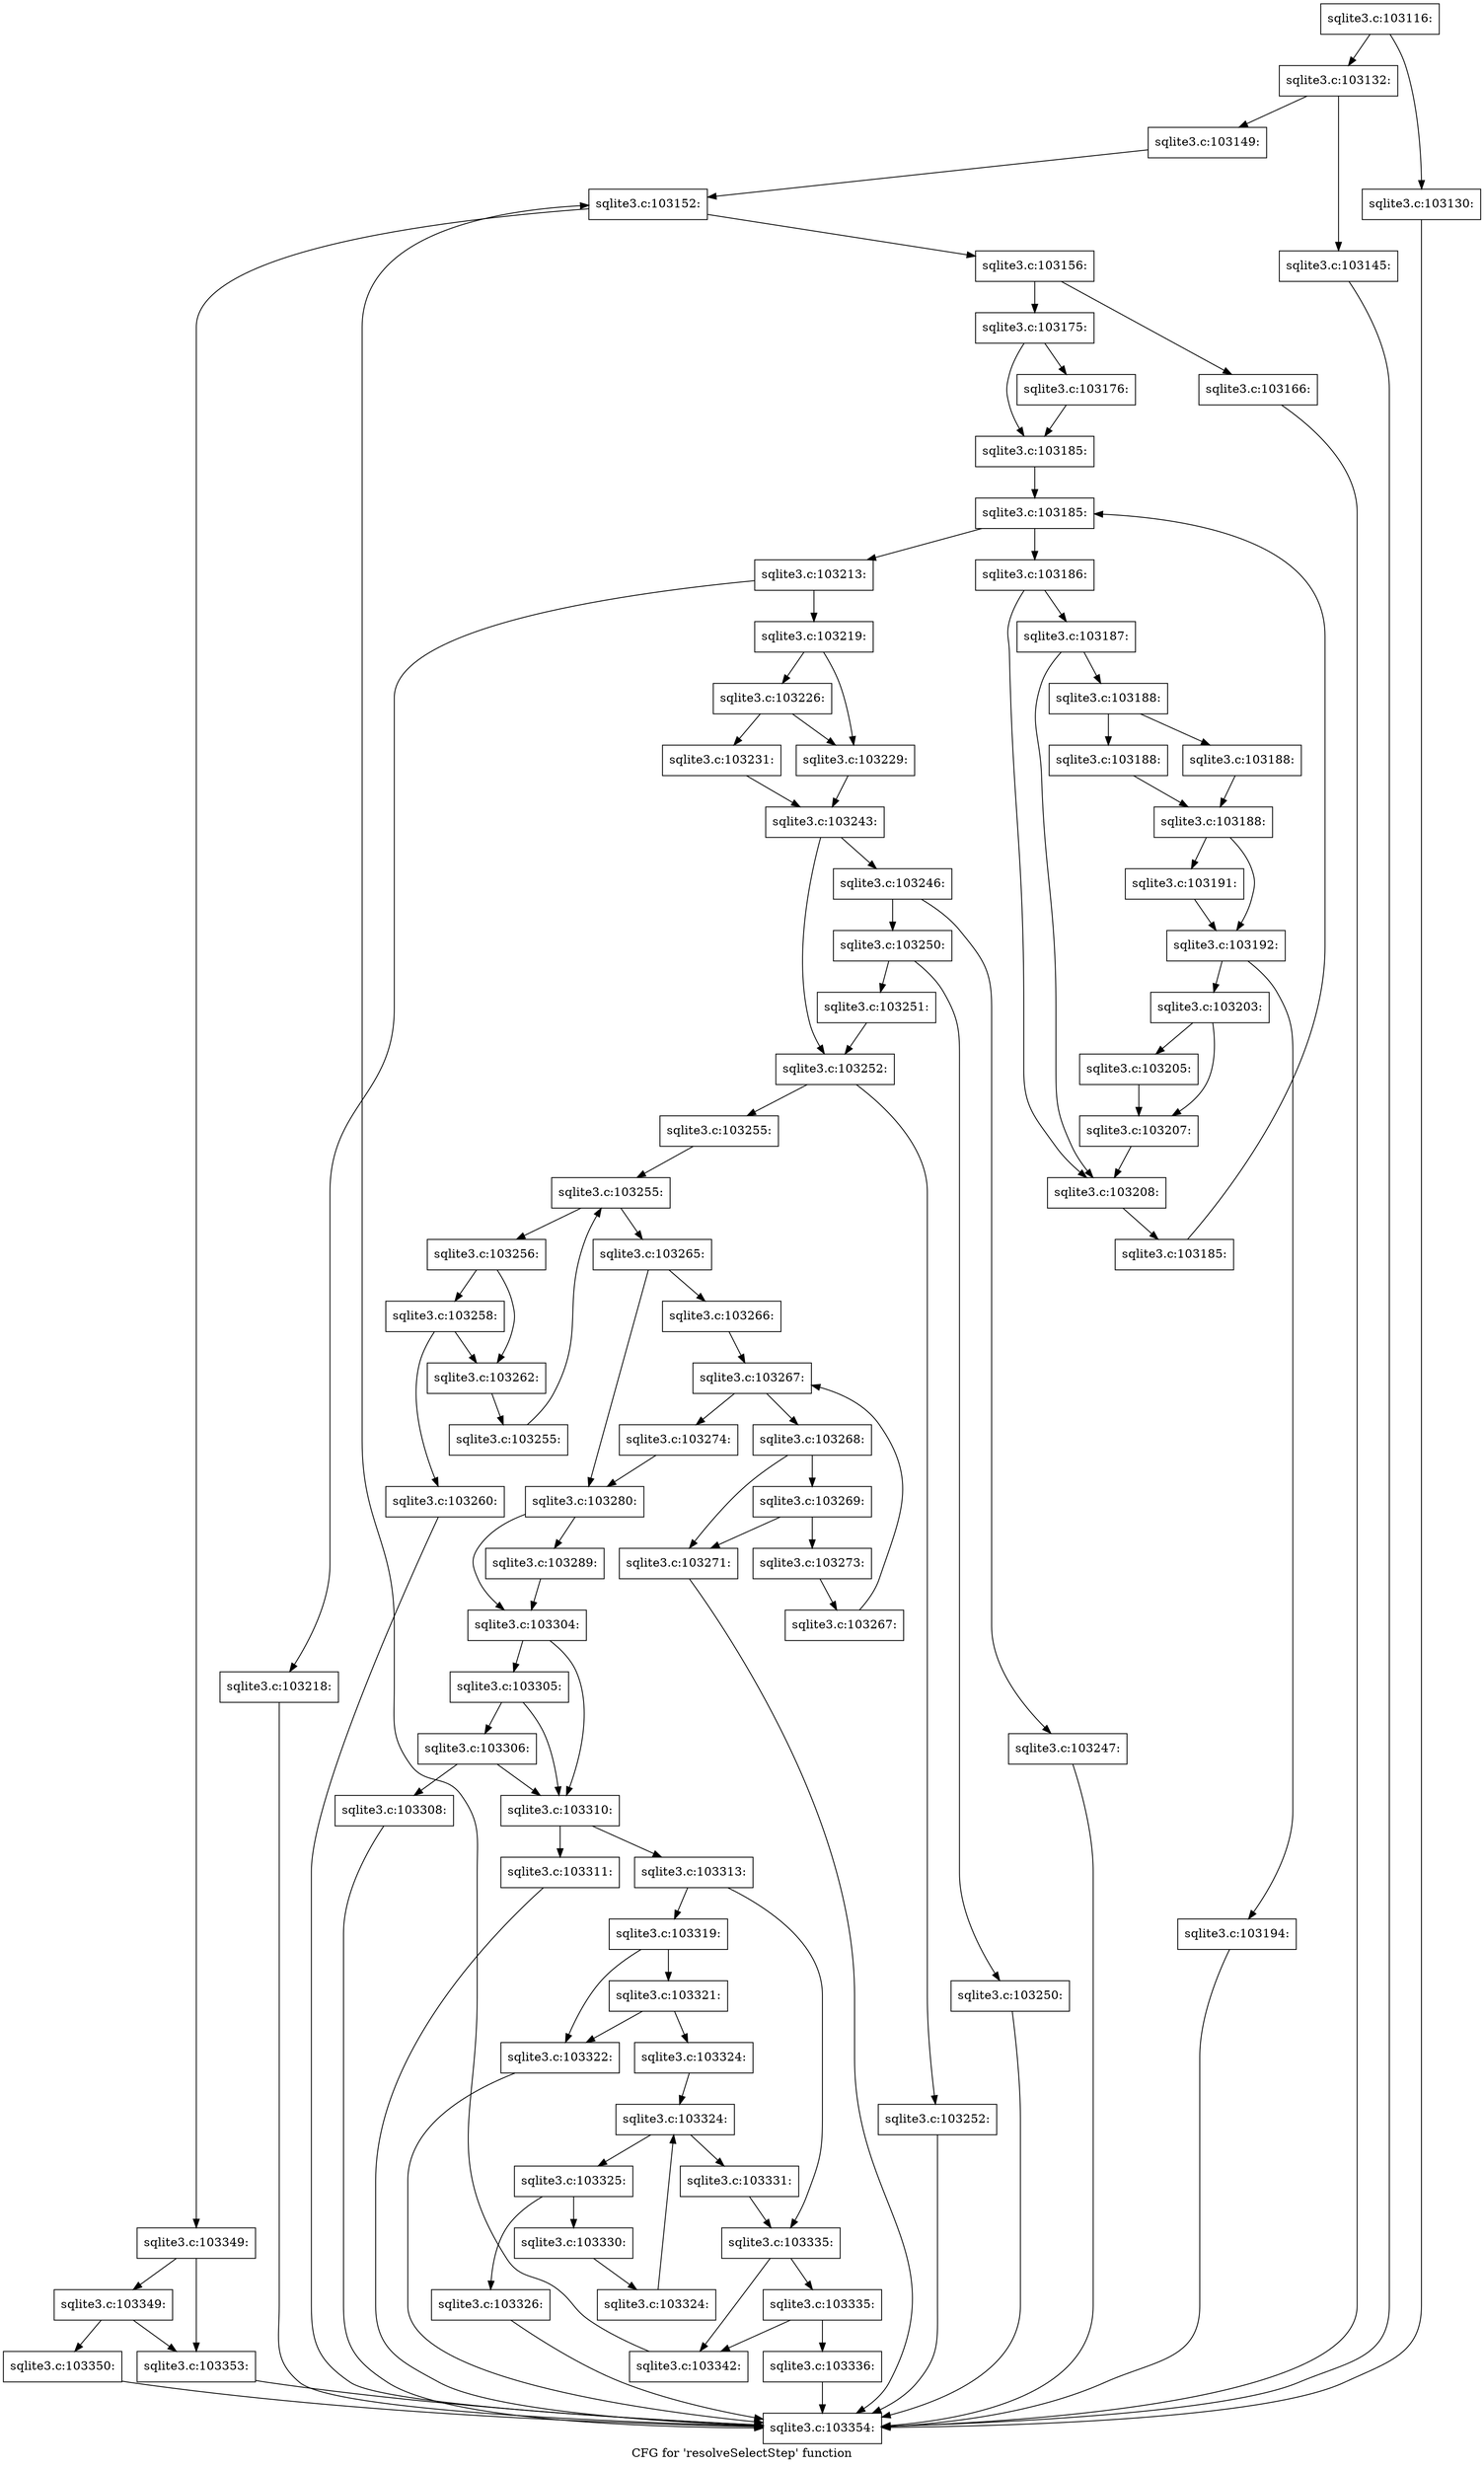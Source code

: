 digraph "CFG for 'resolveSelectStep' function" {
	label="CFG for 'resolveSelectStep' function";

	Node0x55c0f5f12960 [shape=record,label="{sqlite3.c:103116:}"];
	Node0x55c0f5f12960 -> Node0x55c0f8efaad0;
	Node0x55c0f5f12960 -> Node0x55c0f8efab20;
	Node0x55c0f8efaad0 [shape=record,label="{sqlite3.c:103130:}"];
	Node0x55c0f8efaad0 -> Node0x55c0f8ef6ee0;
	Node0x55c0f8efab20 [shape=record,label="{sqlite3.c:103132:}"];
	Node0x55c0f8efab20 -> Node0x55c0f8efbc10;
	Node0x55c0f8efab20 -> Node0x55c0f8efbc60;
	Node0x55c0f8efbc10 [shape=record,label="{sqlite3.c:103145:}"];
	Node0x55c0f8efbc10 -> Node0x55c0f8ef6ee0;
	Node0x55c0f8efbc60 [shape=record,label="{sqlite3.c:103149:}"];
	Node0x55c0f8efbc60 -> Node0x55c0f644a1b0;
	Node0x55c0f644a1b0 [shape=record,label="{sqlite3.c:103152:}"];
	Node0x55c0f644a1b0 -> Node0x55c0f8efd5d0;
	Node0x55c0f644a1b0 -> Node0x55c0f8efc950;
	Node0x55c0f8efd5d0 [shape=record,label="{sqlite3.c:103156:}"];
	Node0x55c0f8efd5d0 -> Node0x55c0f8efe320;
	Node0x55c0f8efd5d0 -> Node0x55c0f8efe370;
	Node0x55c0f8efe320 [shape=record,label="{sqlite3.c:103166:}"];
	Node0x55c0f8efe320 -> Node0x55c0f8ef6ee0;
	Node0x55c0f8efe370 [shape=record,label="{sqlite3.c:103175:}"];
	Node0x55c0f8efe370 -> Node0x55c0f8efeb80;
	Node0x55c0f8efe370 -> Node0x55c0f8efebd0;
	Node0x55c0f8efeb80 [shape=record,label="{sqlite3.c:103176:}"];
	Node0x55c0f8efeb80 -> Node0x55c0f8efebd0;
	Node0x55c0f8efebd0 [shape=record,label="{sqlite3.c:103185:}"];
	Node0x55c0f8efebd0 -> Node0x55c0f8f00390;
	Node0x55c0f8f00390 [shape=record,label="{sqlite3.c:103185:}"];
	Node0x55c0f8f00390 -> Node0x55c0f8f005b0;
	Node0x55c0f8f00390 -> Node0x55c0f8f001e0;
	Node0x55c0f8f005b0 [shape=record,label="{sqlite3.c:103186:}"];
	Node0x55c0f8f005b0 -> Node0x55c0f8f01590;
	Node0x55c0f8f005b0 -> Node0x55c0f8f01540;
	Node0x55c0f8f01590 [shape=record,label="{sqlite3.c:103187:}"];
	Node0x55c0f8f01590 -> Node0x55c0f8f014f0;
	Node0x55c0f8f01590 -> Node0x55c0f8f01540;
	Node0x55c0f8f014f0 [shape=record,label="{sqlite3.c:103188:}"];
	Node0x55c0f8f014f0 -> Node0x55c0f8f02300;
	Node0x55c0f8f014f0 -> Node0x55c0f8f02350;
	Node0x55c0f8f02300 [shape=record,label="{sqlite3.c:103188:}"];
	Node0x55c0f8f02300 -> Node0x55c0f8f023a0;
	Node0x55c0f8f02350 [shape=record,label="{sqlite3.c:103188:}"];
	Node0x55c0f8f02350 -> Node0x55c0f8f023a0;
	Node0x55c0f8f023a0 [shape=record,label="{sqlite3.c:103188:}"];
	Node0x55c0f8f023a0 -> Node0x55c0f8f03010;
	Node0x55c0f8f023a0 -> Node0x55c0f8f03060;
	Node0x55c0f8f03010 [shape=record,label="{sqlite3.c:103191:}"];
	Node0x55c0f8f03010 -> Node0x55c0f8f03060;
	Node0x55c0f8f03060 [shape=record,label="{sqlite3.c:103192:}"];
	Node0x55c0f8f03060 -> Node0x55c0f5f06aa0;
	Node0x55c0f8f03060 -> Node0x55c0f8f03fb0;
	Node0x55c0f5f06aa0 [shape=record,label="{sqlite3.c:103194:}"];
	Node0x55c0f5f06aa0 -> Node0x55c0f8ef6ee0;
	Node0x55c0f8f03fb0 [shape=record,label="{sqlite3.c:103203:}"];
	Node0x55c0f8f03fb0 -> Node0x55c0f8f04970;
	Node0x55c0f8f03fb0 -> Node0x55c0f8f049c0;
	Node0x55c0f8f04970 [shape=record,label="{sqlite3.c:103205:}"];
	Node0x55c0f8f04970 -> Node0x55c0f8f049c0;
	Node0x55c0f8f049c0 [shape=record,label="{sqlite3.c:103207:}"];
	Node0x55c0f8f049c0 -> Node0x55c0f8f01540;
	Node0x55c0f8f01540 [shape=record,label="{sqlite3.c:103208:}"];
	Node0x55c0f8f01540 -> Node0x55c0f8f00520;
	Node0x55c0f8f00520 [shape=record,label="{sqlite3.c:103185:}"];
	Node0x55c0f8f00520 -> Node0x55c0f8f00390;
	Node0x55c0f8f001e0 [shape=record,label="{sqlite3.c:103213:}"];
	Node0x55c0f8f001e0 -> Node0x55c0f8f06510;
	Node0x55c0f8f001e0 -> Node0x55c0f8f06560;
	Node0x55c0f8f06510 [shape=record,label="{sqlite3.c:103218:}"];
	Node0x55c0f8f06510 -> Node0x55c0f8ef6ee0;
	Node0x55c0f8f06560 [shape=record,label="{sqlite3.c:103219:}"];
	Node0x55c0f8f06560 -> Node0x55c0f8f07300;
	Node0x55c0f8f06560 -> Node0x55c0f8f073f0;
	Node0x55c0f8f073f0 [shape=record,label="{sqlite3.c:103226:}"];
	Node0x55c0f8f073f0 -> Node0x55c0f8f07300;
	Node0x55c0f8f073f0 -> Node0x55c0f8f073a0;
	Node0x55c0f8f07300 [shape=record,label="{sqlite3.c:103229:}"];
	Node0x55c0f8f07300 -> Node0x55c0f8f07350;
	Node0x55c0f8f073a0 [shape=record,label="{sqlite3.c:103231:}"];
	Node0x55c0f8f073a0 -> Node0x55c0f8f07350;
	Node0x55c0f8f07350 [shape=record,label="{sqlite3.c:103243:}"];
	Node0x55c0f8f07350 -> Node0x55c0f8f090d0;
	Node0x55c0f8f07350 -> Node0x55c0f8f09120;
	Node0x55c0f8f090d0 [shape=record,label="{sqlite3.c:103246:}"];
	Node0x55c0f8f090d0 -> Node0x55c0f8f09610;
	Node0x55c0f8f090d0 -> Node0x55c0f8f095c0;
	Node0x55c0f8f095c0 [shape=record,label="{sqlite3.c:103247:}"];
	Node0x55c0f8f095c0 -> Node0x55c0f8ef6ee0;
	Node0x55c0f8f09610 [shape=record,label="{sqlite3.c:103250:}"];
	Node0x55c0f8f09610 -> Node0x55c0f8f09e40;
	Node0x55c0f8f09610 -> Node0x55c0f8f09e90;
	Node0x55c0f8f09e40 [shape=record,label="{sqlite3.c:103250:}"];
	Node0x55c0f8f09e40 -> Node0x55c0f8ef6ee0;
	Node0x55c0f8f09e90 [shape=record,label="{sqlite3.c:103251:}"];
	Node0x55c0f8f09e90 -> Node0x55c0f8f09120;
	Node0x55c0f8f09120 [shape=record,label="{sqlite3.c:103252:}"];
	Node0x55c0f8f09120 -> Node0x55c0f8f0a6d0;
	Node0x55c0f8f09120 -> Node0x55c0f8f0a720;
	Node0x55c0f8f0a6d0 [shape=record,label="{sqlite3.c:103252:}"];
	Node0x55c0f8f0a6d0 -> Node0x55c0f8ef6ee0;
	Node0x55c0f8f0a720 [shape=record,label="{sqlite3.c:103255:}"];
	Node0x55c0f8f0a720 -> Node0x55c0f8f0afa0;
	Node0x55c0f8f0afa0 [shape=record,label="{sqlite3.c:103255:}"];
	Node0x55c0f8f0afa0 -> Node0x55c0f8f0b1c0;
	Node0x55c0f8f0afa0 -> Node0x55c0f8f0adf0;
	Node0x55c0f8f0b1c0 [shape=record,label="{sqlite3.c:103256:}"];
	Node0x55c0f8f0b1c0 -> Node0x55c0f8f0c1a0;
	Node0x55c0f8f0b1c0 -> Node0x55c0f8f0c150;
	Node0x55c0f8f0c1a0 [shape=record,label="{sqlite3.c:103258:}"];
	Node0x55c0f8f0c1a0 -> Node0x55c0f8f0c100;
	Node0x55c0f8f0c1a0 -> Node0x55c0f8f0c150;
	Node0x55c0f8f0c100 [shape=record,label="{sqlite3.c:103260:}"];
	Node0x55c0f8f0c100 -> Node0x55c0f8ef6ee0;
	Node0x55c0f8f0c150 [shape=record,label="{sqlite3.c:103262:}"];
	Node0x55c0f8f0c150 -> Node0x55c0f8f0b130;
	Node0x55c0f8f0b130 [shape=record,label="{sqlite3.c:103255:}"];
	Node0x55c0f8f0b130 -> Node0x55c0f8f0afa0;
	Node0x55c0f8f0adf0 [shape=record,label="{sqlite3.c:103265:}"];
	Node0x55c0f8f0adf0 -> Node0x55c0f8f0d460;
	Node0x55c0f8f0adf0 -> Node0x55c0f8f0d4b0;
	Node0x55c0f8f0d460 [shape=record,label="{sqlite3.c:103266:}"];
	Node0x55c0f8f0d460 -> Node0x55c0f8f0df20;
	Node0x55c0f8f0df20 [shape=record,label="{sqlite3.c:103267:}"];
	Node0x55c0f8f0df20 -> Node0x55c0f8f0e140;
	Node0x55c0f8f0df20 -> Node0x55c0f8f0dba0;
	Node0x55c0f8f0e140 [shape=record,label="{sqlite3.c:103268:}"];
	Node0x55c0f8f0e140 -> Node0x55c0f8f0e480;
	Node0x55c0f8f0e140 -> Node0x55c0f8f0e520;
	Node0x55c0f8f0e520 [shape=record,label="{sqlite3.c:103269:}"];
	Node0x55c0f8f0e520 -> Node0x55c0f8f0e480;
	Node0x55c0f8f0e520 -> Node0x55c0f8f0e4d0;
	Node0x55c0f8f0e480 [shape=record,label="{sqlite3.c:103271:}"];
	Node0x55c0f8f0e480 -> Node0x55c0f8ef6ee0;
	Node0x55c0f8f0e4d0 [shape=record,label="{sqlite3.c:103273:}"];
	Node0x55c0f8f0e4d0 -> Node0x55c0f8f0e0b0;
	Node0x55c0f8f0e0b0 [shape=record,label="{sqlite3.c:103267:}"];
	Node0x55c0f8f0e0b0 -> Node0x55c0f8f0df20;
	Node0x55c0f8f0dba0 [shape=record,label="{sqlite3.c:103274:}"];
	Node0x55c0f8f0dba0 -> Node0x55c0f8f0d4b0;
	Node0x55c0f8f0d4b0 [shape=record,label="{sqlite3.c:103280:}"];
	Node0x55c0f8f0d4b0 -> Node0x55c0f8f0fc70;
	Node0x55c0f8f0d4b0 -> Node0x55c0f8f0fcc0;
	Node0x55c0f8f0fc70 [shape=record,label="{sqlite3.c:103289:}"];
	Node0x55c0f8f0fc70 -> Node0x55c0f8f0fcc0;
	Node0x55c0f8f0fcc0 [shape=record,label="{sqlite3.c:103304:}"];
	Node0x55c0f8f0fcc0 -> Node0x55c0f8f11400;
	Node0x55c0f8f0fcc0 -> Node0x55c0f8f11330;
	Node0x55c0f8f11400 [shape=record,label="{sqlite3.c:103305:}"];
	Node0x55c0f8f11400 -> Node0x55c0f8f11380;
	Node0x55c0f8f11400 -> Node0x55c0f8f11330;
	Node0x55c0f8f11380 [shape=record,label="{sqlite3.c:103306:}"];
	Node0x55c0f8f11380 -> Node0x55c0f8f112e0;
	Node0x55c0f8f11380 -> Node0x55c0f8f11330;
	Node0x55c0f8f112e0 [shape=record,label="{sqlite3.c:103308:}"];
	Node0x55c0f8f112e0 -> Node0x55c0f8ef6ee0;
	Node0x55c0f8f11330 [shape=record,label="{sqlite3.c:103310:}"];
	Node0x55c0f8f11330 -> Node0x55c0f5f05e50;
	Node0x55c0f8f11330 -> Node0x55c0f8f12a30;
	Node0x55c0f5f05e50 [shape=record,label="{sqlite3.c:103311:}"];
	Node0x55c0f5f05e50 -> Node0x55c0f8ef6ee0;
	Node0x55c0f8f12a30 [shape=record,label="{sqlite3.c:103313:}"];
	Node0x55c0f8f12a30 -> Node0x55c0f8f13240;
	Node0x55c0f8f12a30 -> Node0x55c0f8f13290;
	Node0x55c0f8f13240 [shape=record,label="{sqlite3.c:103319:}"];
	Node0x55c0f8f13240 -> Node0x55c0f8f137e0;
	Node0x55c0f8f13240 -> Node0x55c0f8f13880;
	Node0x55c0f8f13880 [shape=record,label="{sqlite3.c:103321:}"];
	Node0x55c0f8f13880 -> Node0x55c0f8f137e0;
	Node0x55c0f8f13880 -> Node0x55c0f8f13830;
	Node0x55c0f8f137e0 [shape=record,label="{sqlite3.c:103322:}"];
	Node0x55c0f8f137e0 -> Node0x55c0f8ef6ee0;
	Node0x55c0f8f13830 [shape=record,label="{sqlite3.c:103324:}"];
	Node0x55c0f8f13830 -> Node0x55c0f8f14840;
	Node0x55c0f8f14840 [shape=record,label="{sqlite3.c:103324:}"];
	Node0x55c0f8f14840 -> Node0x55c0f8f14a60;
	Node0x55c0f8f14840 -> Node0x55c0f8f14320;
	Node0x55c0f8f14a60 [shape=record,label="{sqlite3.c:103325:}"];
	Node0x55c0f8f14a60 -> Node0x55c0f8f15040;
	Node0x55c0f8f14a60 -> Node0x55c0f8f15090;
	Node0x55c0f8f15040 [shape=record,label="{sqlite3.c:103326:}"];
	Node0x55c0f8f15040 -> Node0x55c0f8ef6ee0;
	Node0x55c0f8f15090 [shape=record,label="{sqlite3.c:103330:}"];
	Node0x55c0f8f15090 -> Node0x55c0f8f149d0;
	Node0x55c0f8f149d0 [shape=record,label="{sqlite3.c:103324:}"];
	Node0x55c0f8f149d0 -> Node0x55c0f8f14840;
	Node0x55c0f8f14320 [shape=record,label="{sqlite3.c:103331:}"];
	Node0x55c0f8f14320 -> Node0x55c0f8f13290;
	Node0x55c0f8f13290 [shape=record,label="{sqlite3.c:103335:}"];
	Node0x55c0f8f13290 -> Node0x55c0f8f16370;
	Node0x55c0f8f13290 -> Node0x55c0f8f16320;
	Node0x55c0f8f16370 [shape=record,label="{sqlite3.c:103335:}"];
	Node0x55c0f8f16370 -> Node0x55c0f8f162d0;
	Node0x55c0f8f16370 -> Node0x55c0f8f16320;
	Node0x55c0f8f162d0 [shape=record,label="{sqlite3.c:103336:}"];
	Node0x55c0f8f162d0 -> Node0x55c0f8ef6ee0;
	Node0x55c0f8f16320 [shape=record,label="{sqlite3.c:103342:}"];
	Node0x55c0f8f16320 -> Node0x55c0f644a1b0;
	Node0x55c0f8efc950 [shape=record,label="{sqlite3.c:103349:}"];
	Node0x55c0f8efc950 -> Node0x55c0f8f18060;
	Node0x55c0f8efc950 -> Node0x55c0f8f17800;
	Node0x55c0f8f18060 [shape=record,label="{sqlite3.c:103349:}"];
	Node0x55c0f8f18060 -> Node0x55c0f63ac130;
	Node0x55c0f8f18060 -> Node0x55c0f8f17800;
	Node0x55c0f63ac130 [shape=record,label="{sqlite3.c:103350:}"];
	Node0x55c0f63ac130 -> Node0x55c0f8ef6ee0;
	Node0x55c0f8f17800 [shape=record,label="{sqlite3.c:103353:}"];
	Node0x55c0f8f17800 -> Node0x55c0f8ef6ee0;
	Node0x55c0f8ef6ee0 [shape=record,label="{sqlite3.c:103354:}"];
}
